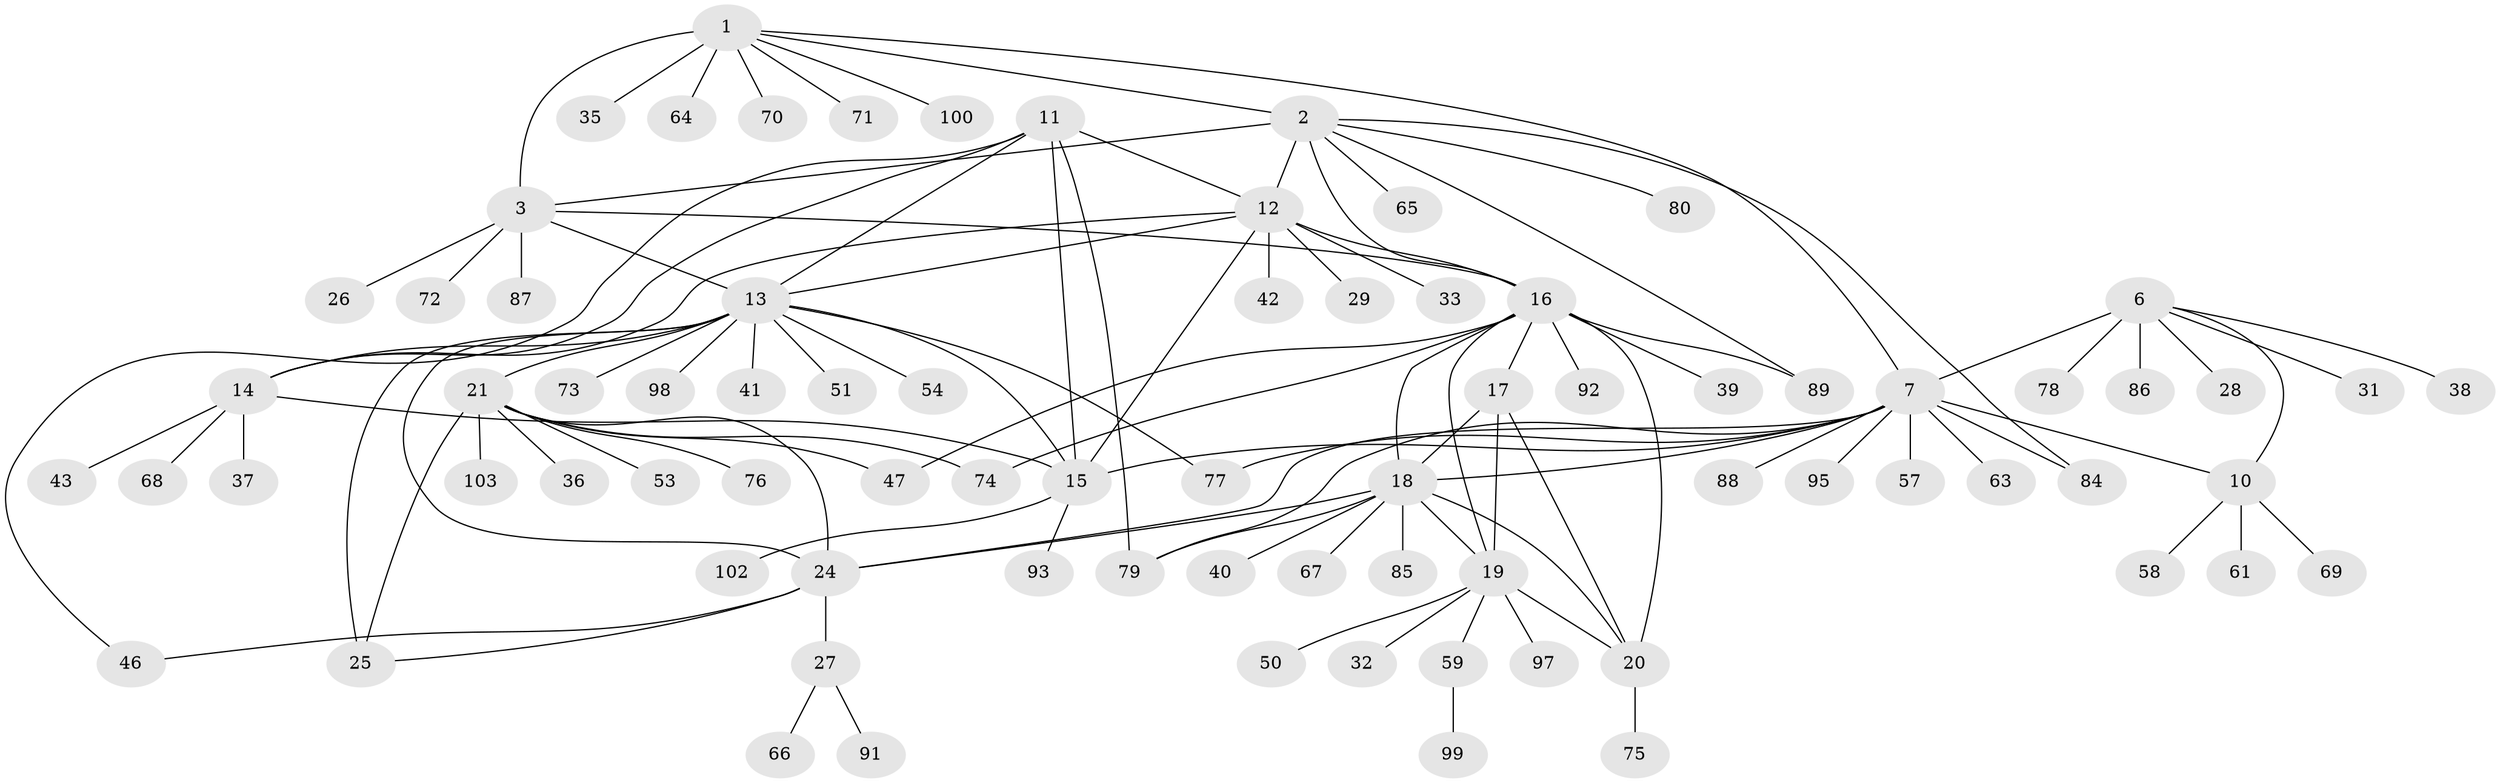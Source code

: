 // original degree distribution, {6: 0.0380952380952381, 11: 0.01904761904761905, 5: 0.0380952380952381, 8: 0.0761904761904762, 7: 0.009523809523809525, 9: 0.047619047619047616, 12: 0.009523809523809525, 1: 0.5904761904761905, 4: 0.01904761904761905, 2: 0.13333333333333333, 3: 0.01904761904761905}
// Generated by graph-tools (version 1.1) at 2025/11/02/27/25 16:11:31]
// undirected, 79 vertices, 110 edges
graph export_dot {
graph [start="1"]
  node [color=gray90,style=filled];
  1 [super="+5"];
  2 [super="+94"];
  3 [super="+4"];
  6 [super="+9"];
  7 [super="+8"];
  10 [super="+30"];
  11;
  12;
  13 [super="+22"];
  14 [super="+49"];
  15 [super="+56"];
  16 [super="+52"];
  17 [super="+48"];
  18 [super="+34"];
  19 [super="+45"];
  20 [super="+55"];
  21 [super="+23"];
  24 [super="+83"];
  25 [super="+44"];
  26;
  27 [super="+81"];
  28;
  29;
  31;
  32;
  33 [super="+60"];
  35;
  36;
  37;
  38;
  39 [super="+101"];
  40 [super="+90"];
  41;
  42;
  43;
  46 [super="+104"];
  47 [super="+62"];
  50;
  51 [super="+96"];
  53;
  54;
  57;
  58;
  59;
  61;
  63;
  64;
  65;
  66;
  67;
  68;
  69;
  70;
  71;
  72;
  73;
  74;
  75;
  76;
  77 [super="+82"];
  78;
  79 [super="+105"];
  80;
  84;
  85;
  86;
  87;
  88;
  89;
  91;
  92;
  93;
  95;
  97;
  98;
  99;
  100;
  102;
  103;
  1 -- 2 [weight=2];
  1 -- 3 [weight=4];
  1 -- 71;
  1 -- 100;
  1 -- 64;
  1 -- 35;
  1 -- 70;
  1 -- 7;
  2 -- 3 [weight=2];
  2 -- 12;
  2 -- 65;
  2 -- 80;
  2 -- 84;
  2 -- 89;
  2 -- 16;
  3 -- 13;
  3 -- 72;
  3 -- 16;
  3 -- 87;
  3 -- 26;
  6 -- 7 [weight=4];
  6 -- 10 [weight=2];
  6 -- 31;
  6 -- 78;
  6 -- 86;
  6 -- 38;
  6 -- 28;
  7 -- 10 [weight=2];
  7 -- 24;
  7 -- 79;
  7 -- 88;
  7 -- 95;
  7 -- 15;
  7 -- 18;
  7 -- 84;
  7 -- 57;
  7 -- 63;
  7 -- 77;
  10 -- 58;
  10 -- 61;
  10 -- 69;
  11 -- 12;
  11 -- 13;
  11 -- 14;
  11 -- 15;
  11 -- 46;
  11 -- 79;
  12 -- 13;
  12 -- 14;
  12 -- 15;
  12 -- 16;
  12 -- 29;
  12 -- 33;
  12 -- 42;
  13 -- 14;
  13 -- 15;
  13 -- 51;
  13 -- 73;
  13 -- 77;
  13 -- 98;
  13 -- 41;
  13 -- 21 [weight=2];
  13 -- 54;
  13 -- 24;
  13 -- 25;
  14 -- 15;
  14 -- 37;
  14 -- 43;
  14 -- 68;
  15 -- 93;
  15 -- 102;
  16 -- 17;
  16 -- 18;
  16 -- 19;
  16 -- 20;
  16 -- 39;
  16 -- 47;
  16 -- 74;
  16 -- 89;
  16 -- 92;
  17 -- 18;
  17 -- 19;
  17 -- 20;
  18 -- 19;
  18 -- 20;
  18 -- 24;
  18 -- 79;
  18 -- 40;
  18 -- 67;
  18 -- 85;
  19 -- 20;
  19 -- 32;
  19 -- 50;
  19 -- 59;
  19 -- 97;
  20 -- 75;
  21 -- 24 [weight=2];
  21 -- 25 [weight=2];
  21 -- 36;
  21 -- 47;
  21 -- 53;
  21 -- 76;
  21 -- 103;
  21 -- 74;
  24 -- 25;
  24 -- 27;
  24 -- 46;
  27 -- 66;
  27 -- 91;
  59 -- 99;
}

